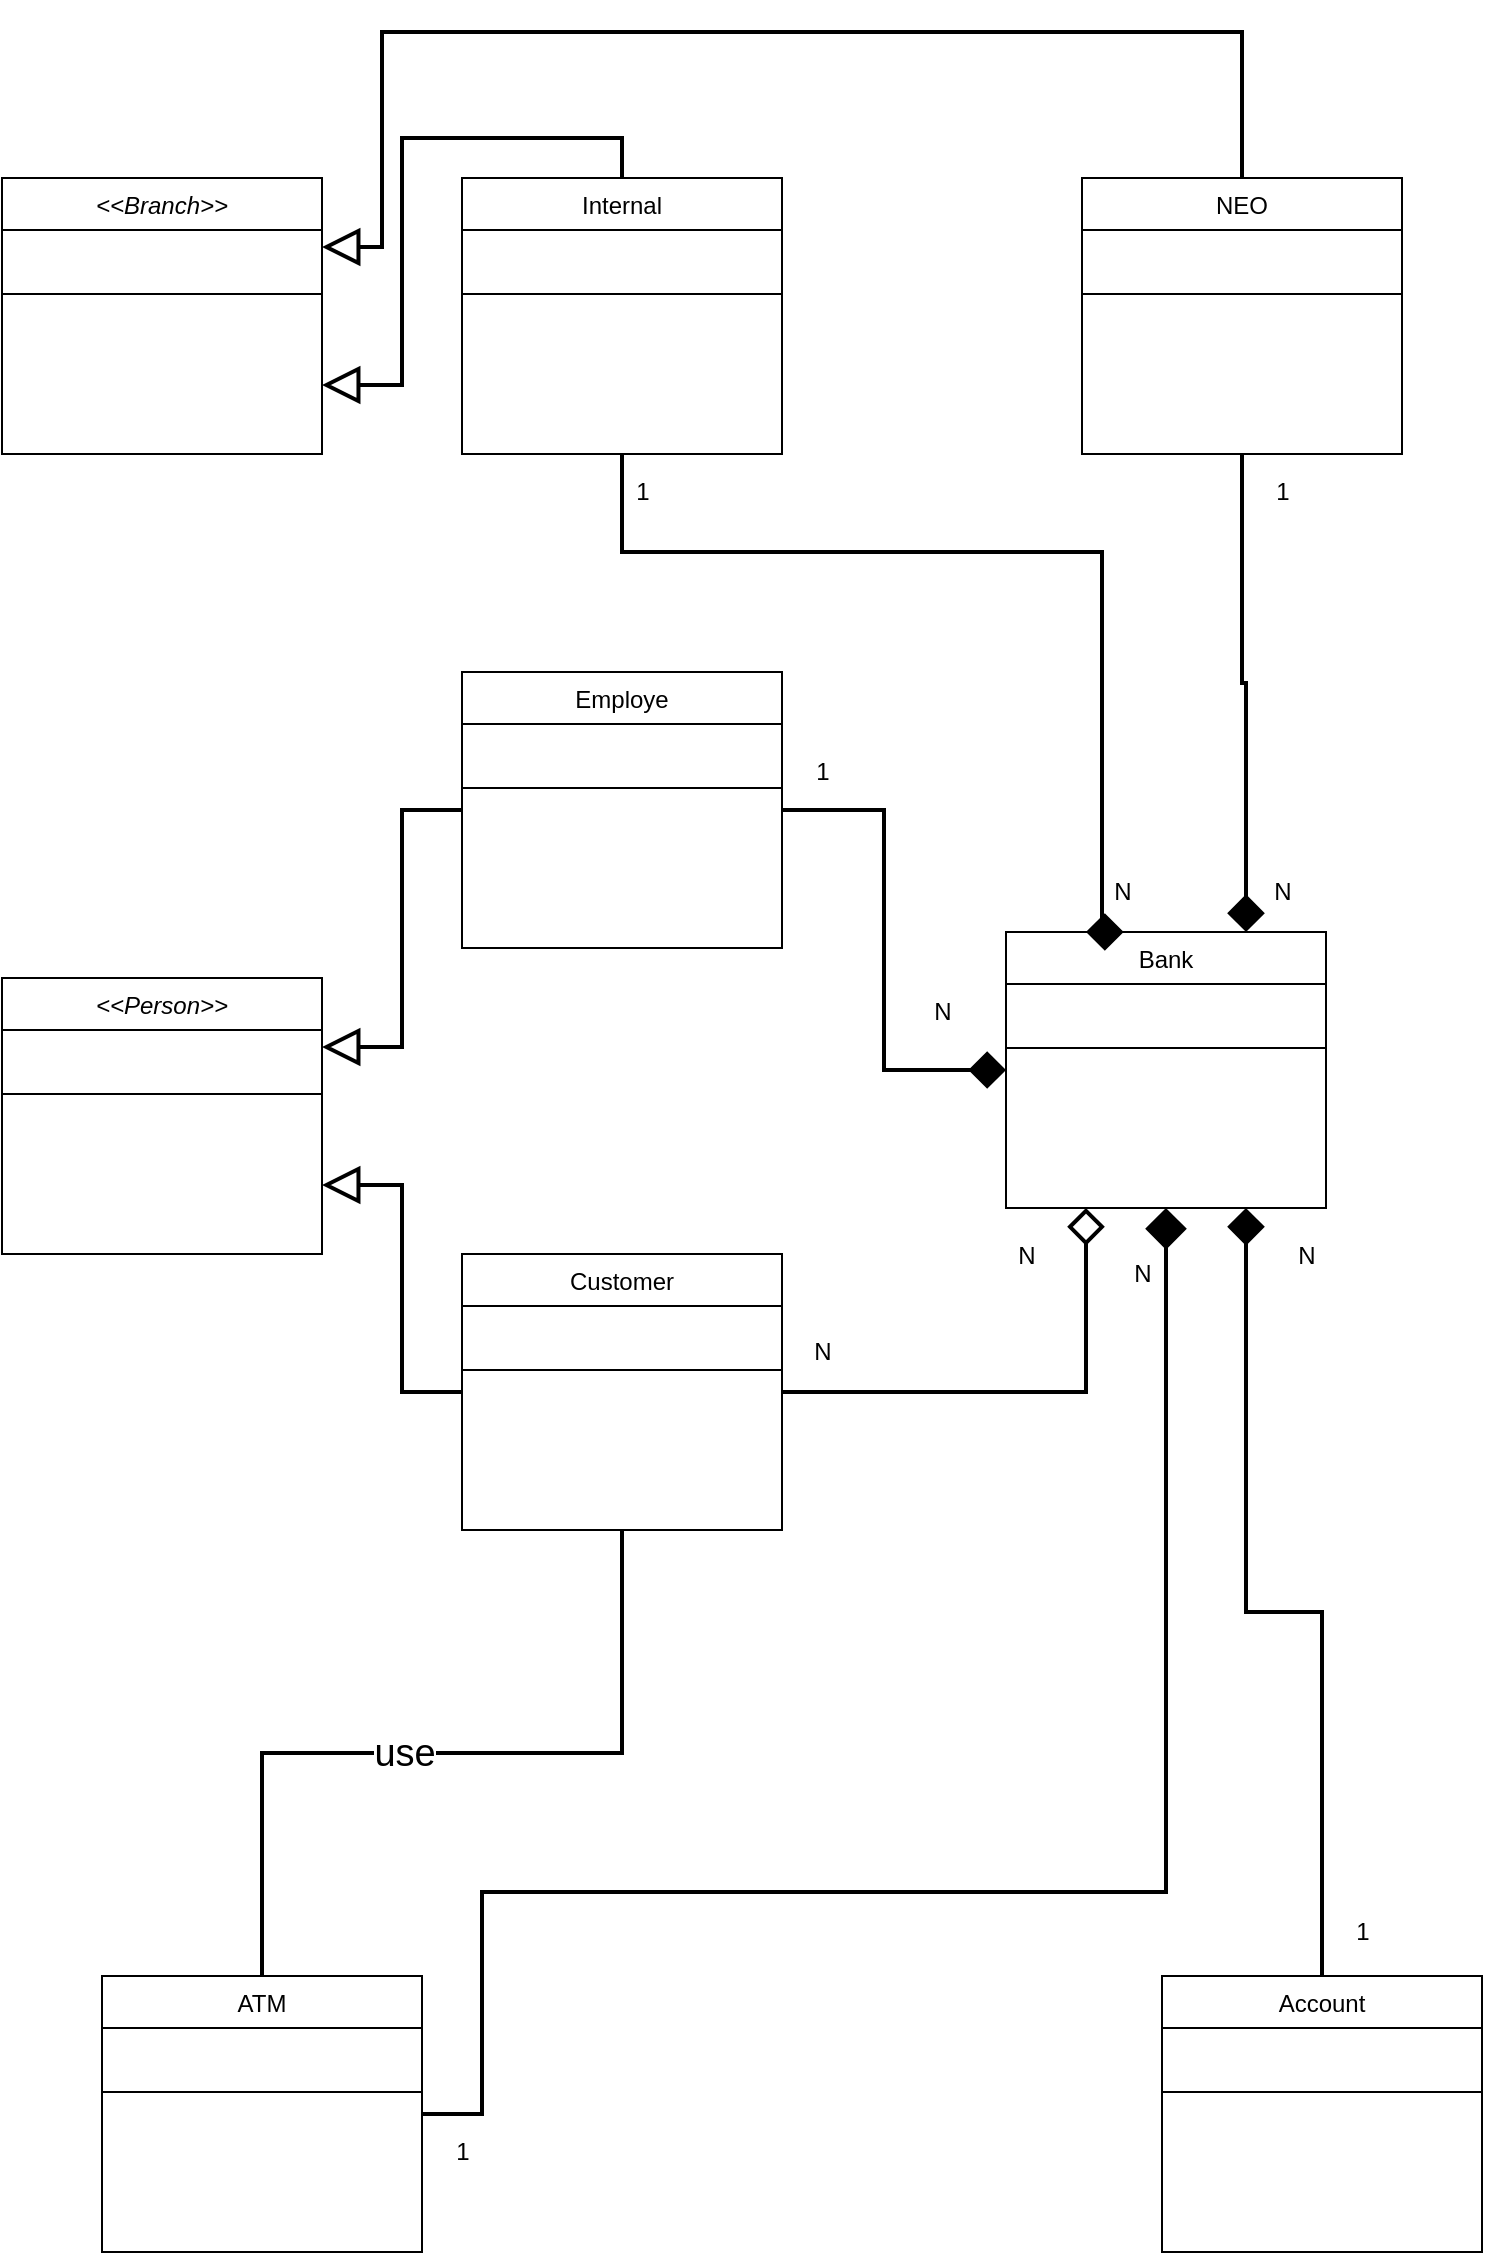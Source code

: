 <mxfile version="14.1.8" type="device"><diagram id="C5RBs43oDa-KdzZeNtuy" name="Page-1"><mxGraphModel dx="1422" dy="825" grid="1" gridSize="10" guides="1" tooltips="1" connect="1" arrows="1" fold="1" page="1" pageScale="1" pageWidth="827" pageHeight="1169" math="0" shadow="0"><root><mxCell id="WIyWlLk6GJQsqaUBKTNV-0"/><mxCell id="WIyWlLk6GJQsqaUBKTNV-1" parent="WIyWlLk6GJQsqaUBKTNV-0"/><mxCell id="OQkfl7VaMWir6VDM8TGc-18" style="edgeStyle=orthogonalEdgeStyle;rounded=0;orthogonalLoop=1;jettySize=auto;html=1;exitX=0.5;exitY=0;exitDx=0;exitDy=0;startArrow=none;startFill=0;startSize=14;endArrow=diamond;endFill=1;endSize=14;strokeWidth=2;entryX=0.75;entryY=1;entryDx=0;entryDy=0;" parent="WIyWlLk6GJQsqaUBKTNV-1" source="zkfFHV4jXpPFQw0GAbJ--0" target="OQkfl7VaMWir6VDM8TGc-6" edge="1"><mxGeometry relative="1" as="geometry"><Array as="points"><mxPoint x="710" y="810"/><mxPoint x="672" y="810"/></Array><mxPoint x="760" y="680" as="targetPoint"/></mxGeometry></mxCell><mxCell id="zkfFHV4jXpPFQw0GAbJ--0" value="Account" style="swimlane;fontStyle=0;align=center;verticalAlign=top;childLayout=stackLayout;horizontal=1;startSize=26;horizontalStack=0;resizeParent=1;resizeLast=0;collapsible=1;marginBottom=0;rounded=0;shadow=0;strokeWidth=1;" parent="WIyWlLk6GJQsqaUBKTNV-1" vertex="1"><mxGeometry x="630" y="992" width="160" height="138" as="geometry"><mxRectangle x="230" y="140" width="160" height="26" as="alternateBounds"/></mxGeometry></mxCell><mxCell id="zkfFHV4jXpPFQw0GAbJ--4" value="" style="line;html=1;strokeWidth=1;align=left;verticalAlign=middle;spacingTop=-1;spacingLeft=3;spacingRight=3;rotatable=0;labelPosition=right;points=[];portConstraint=eastwest;" parent="zkfFHV4jXpPFQw0GAbJ--0" vertex="1"><mxGeometry y="26" width="160" height="64" as="geometry"/></mxCell><mxCell id="OQkfl7VaMWir6VDM8TGc-26" style="edgeStyle=orthogonalEdgeStyle;rounded=0;orthogonalLoop=1;jettySize=auto;html=1;exitX=1;exitY=0.5;exitDx=0;exitDy=0;entryX=0;entryY=0.5;entryDx=0;entryDy=0;startArrow=none;startFill=0;startSize=14;endArrow=diamond;endFill=1;endSize=14;strokeWidth=2;" parent="WIyWlLk6GJQsqaUBKTNV-1" source="OQkfl7VaMWir6VDM8TGc-0" target="OQkfl7VaMWir6VDM8TGc-6" edge="1"><mxGeometry relative="1" as="geometry"/></mxCell><mxCell id="rCbD9M_RiaW0EDpk--Yd-2" style="edgeStyle=orthogonalEdgeStyle;rounded=0;orthogonalLoop=1;jettySize=auto;html=1;exitX=0;exitY=0.5;exitDx=0;exitDy=0;entryX=1;entryY=0.25;entryDx=0;entryDy=0;endArrow=block;endFill=0;endSize=14;strokeWidth=2;" edge="1" parent="WIyWlLk6GJQsqaUBKTNV-1" source="OQkfl7VaMWir6VDM8TGc-0" target="rCbD9M_RiaW0EDpk--Yd-0"><mxGeometry relative="1" as="geometry"/></mxCell><mxCell id="OQkfl7VaMWir6VDM8TGc-0" value="Employe" style="swimlane;fontStyle=0;align=center;verticalAlign=top;childLayout=stackLayout;horizontal=1;startSize=26;horizontalStack=0;resizeParent=1;resizeLast=0;collapsible=1;marginBottom=0;rounded=0;shadow=0;strokeWidth=1;" parent="WIyWlLk6GJQsqaUBKTNV-1" vertex="1"><mxGeometry x="280" y="340" width="160" height="138" as="geometry"><mxRectangle x="230" y="140" width="160" height="26" as="alternateBounds"/></mxGeometry></mxCell><mxCell id="OQkfl7VaMWir6VDM8TGc-1" value="" style="line;html=1;strokeWidth=1;align=left;verticalAlign=middle;spacingTop=-1;spacingLeft=3;spacingRight=3;rotatable=0;labelPosition=right;points=[];portConstraint=eastwest;" parent="OQkfl7VaMWir6VDM8TGc-0" vertex="1"><mxGeometry y="26" width="160" height="64" as="geometry"/></mxCell><mxCell id="OQkfl7VaMWir6VDM8TGc-16" style="edgeStyle=orthogonalEdgeStyle;rounded=0;orthogonalLoop=1;jettySize=auto;html=1;exitX=0.5;exitY=1;exitDx=0;exitDy=0;entryX=0.5;entryY=0;entryDx=0;entryDy=0;startArrow=none;startFill=0;startSize=14;endArrow=none;endFill=0;endSize=14;strokeWidth=2;" parent="WIyWlLk6GJQsqaUBKTNV-1" source="OQkfl7VaMWir6VDM8TGc-2" target="OQkfl7VaMWir6VDM8TGc-4" edge="1"><mxGeometry relative="1" as="geometry"/></mxCell><mxCell id="OQkfl7VaMWir6VDM8TGc-17" value="&lt;font style=&quot;font-size: 19px&quot;&gt;use&lt;/font&gt;" style="edgeLabel;html=1;align=center;verticalAlign=middle;resizable=0;points=[];" parent="OQkfl7VaMWir6VDM8TGc-16" vertex="1" connectable="0"><mxGeometry x="0.095" relative="1" as="geometry"><mxPoint as="offset"/></mxGeometry></mxCell><mxCell id="OQkfl7VaMWir6VDM8TGc-19" style="edgeStyle=orthogonalEdgeStyle;rounded=0;orthogonalLoop=1;jettySize=auto;html=1;exitX=1;exitY=0.5;exitDx=0;exitDy=0;startArrow=none;startFill=0;startSize=14;endArrow=diamond;endFill=0;endSize=14;strokeWidth=2;entryX=0.25;entryY=1;entryDx=0;entryDy=0;" parent="WIyWlLk6GJQsqaUBKTNV-1" source="OQkfl7VaMWir6VDM8TGc-2" target="OQkfl7VaMWir6VDM8TGc-6" edge="1"><mxGeometry relative="1" as="geometry"><mxPoint x="420" y="139" as="targetPoint"/></mxGeometry></mxCell><mxCell id="rCbD9M_RiaW0EDpk--Yd-3" style="edgeStyle=orthogonalEdgeStyle;rounded=0;orthogonalLoop=1;jettySize=auto;html=1;exitX=0;exitY=0.5;exitDx=0;exitDy=0;entryX=1;entryY=0.75;entryDx=0;entryDy=0;endArrow=block;endFill=0;endSize=14;strokeWidth=2;" edge="1" parent="WIyWlLk6GJQsqaUBKTNV-1" source="OQkfl7VaMWir6VDM8TGc-2" target="rCbD9M_RiaW0EDpk--Yd-0"><mxGeometry relative="1" as="geometry"/></mxCell><mxCell id="OQkfl7VaMWir6VDM8TGc-2" value="Customer" style="swimlane;fontStyle=0;align=center;verticalAlign=top;childLayout=stackLayout;horizontal=1;startSize=26;horizontalStack=0;resizeParent=1;resizeLast=0;collapsible=1;marginBottom=0;rounded=0;shadow=0;strokeWidth=1;" parent="WIyWlLk6GJQsqaUBKTNV-1" vertex="1"><mxGeometry x="280" y="631" width="160" height="138" as="geometry"><mxRectangle x="230" y="140" width="160" height="26" as="alternateBounds"/></mxGeometry></mxCell><mxCell id="OQkfl7VaMWir6VDM8TGc-3" value="" style="line;html=1;strokeWidth=1;align=left;verticalAlign=middle;spacingTop=-1;spacingLeft=3;spacingRight=3;rotatable=0;labelPosition=right;points=[];portConstraint=eastwest;" parent="OQkfl7VaMWir6VDM8TGc-2" vertex="1"><mxGeometry y="26" width="160" height="64" as="geometry"/></mxCell><mxCell id="OQkfl7VaMWir6VDM8TGc-14" style="edgeStyle=orthogonalEdgeStyle;rounded=0;orthogonalLoop=1;jettySize=auto;html=1;exitX=1;exitY=0.5;exitDx=0;exitDy=0;entryX=0.5;entryY=1;entryDx=0;entryDy=0;startArrow=none;startFill=0;endArrow=diamond;endFill=1;strokeWidth=2;endSize=16;" parent="WIyWlLk6GJQsqaUBKTNV-1" source="OQkfl7VaMWir6VDM8TGc-4" target="OQkfl7VaMWir6VDM8TGc-6" edge="1"><mxGeometry relative="1" as="geometry"><Array as="points"><mxPoint x="290" y="1061"/><mxPoint x="290" y="950"/><mxPoint x="632" y="950"/></Array></mxGeometry></mxCell><mxCell id="OQkfl7VaMWir6VDM8TGc-4" value="ATM" style="swimlane;fontStyle=0;align=center;verticalAlign=top;childLayout=stackLayout;horizontal=1;startSize=26;horizontalStack=0;resizeParent=1;resizeLast=0;collapsible=1;marginBottom=0;rounded=0;shadow=0;strokeWidth=1;" parent="WIyWlLk6GJQsqaUBKTNV-1" vertex="1"><mxGeometry x="100" y="992" width="160" height="138" as="geometry"><mxRectangle x="230" y="140" width="160" height="26" as="alternateBounds"/></mxGeometry></mxCell><mxCell id="OQkfl7VaMWir6VDM8TGc-5" value="" style="line;html=1;strokeWidth=1;align=left;verticalAlign=middle;spacingTop=-1;spacingLeft=3;spacingRight=3;rotatable=0;labelPosition=right;points=[];portConstraint=eastwest;" parent="OQkfl7VaMWir6VDM8TGc-4" vertex="1"><mxGeometry y="26" width="160" height="64" as="geometry"/></mxCell><mxCell id="OQkfl7VaMWir6VDM8TGc-6" value="Bank" style="swimlane;fontStyle=0;align=center;verticalAlign=top;childLayout=stackLayout;horizontal=1;startSize=26;horizontalStack=0;resizeParent=1;resizeLast=0;collapsible=1;marginBottom=0;rounded=0;shadow=0;strokeWidth=1;" parent="WIyWlLk6GJQsqaUBKTNV-1" vertex="1"><mxGeometry x="552" y="470" width="160" height="138" as="geometry"><mxRectangle x="230" y="140" width="160" height="26" as="alternateBounds"/></mxGeometry></mxCell><mxCell id="OQkfl7VaMWir6VDM8TGc-7" value="" style="line;html=1;strokeWidth=1;align=left;verticalAlign=middle;spacingTop=-1;spacingLeft=3;spacingRight=3;rotatable=0;labelPosition=right;points=[];portConstraint=eastwest;" parent="OQkfl7VaMWir6VDM8TGc-6" vertex="1"><mxGeometry y="26" width="160" height="64" as="geometry"/></mxCell><mxCell id="OQkfl7VaMWir6VDM8TGc-10" value="1" style="text;html=1;align=center;verticalAlign=middle;resizable=0;points=[];autosize=1;" parent="WIyWlLk6GJQsqaUBKTNV-1" vertex="1"><mxGeometry x="450" y="380" width="20" height="20" as="geometry"/></mxCell><mxCell id="OQkfl7VaMWir6VDM8TGc-15" value="N" style="text;html=1;align=center;verticalAlign=middle;resizable=0;points=[];autosize=1;" parent="WIyWlLk6GJQsqaUBKTNV-1" vertex="1"><mxGeometry x="692" y="622" width="20" height="20" as="geometry"/></mxCell><mxCell id="OQkfl7VaMWir6VDM8TGc-20" value="N" style="text;html=1;align=center;verticalAlign=middle;resizable=0;points=[];autosize=1;" parent="WIyWlLk6GJQsqaUBKTNV-1" vertex="1"><mxGeometry x="552" y="622" width="20" height="20" as="geometry"/></mxCell><mxCell id="OQkfl7VaMWir6VDM8TGc-21" value="N" style="text;html=1;align=center;verticalAlign=middle;resizable=0;points=[];autosize=1;" parent="WIyWlLk6GJQsqaUBKTNV-1" vertex="1"><mxGeometry x="600" y="440" width="20" height="20" as="geometry"/></mxCell><mxCell id="OQkfl7VaMWir6VDM8TGc-28" value="N" style="text;html=1;align=center;verticalAlign=middle;resizable=0;points=[];autosize=1;" parent="WIyWlLk6GJQsqaUBKTNV-1" vertex="1"><mxGeometry x="510" y="500" width="20" height="20" as="geometry"/></mxCell><mxCell id="rCbD9M_RiaW0EDpk--Yd-0" value="&lt;&lt;Person&gt;&gt;" style="swimlane;fontStyle=2;align=center;verticalAlign=top;childLayout=stackLayout;horizontal=1;startSize=26;horizontalStack=0;resizeParent=1;resizeLast=0;collapsible=1;marginBottom=0;rounded=0;shadow=0;strokeWidth=1;" vertex="1" parent="WIyWlLk6GJQsqaUBKTNV-1"><mxGeometry x="50" y="493" width="160" height="138" as="geometry"><mxRectangle x="230" y="140" width="160" height="26" as="alternateBounds"/></mxGeometry></mxCell><mxCell id="rCbD9M_RiaW0EDpk--Yd-1" value="" style="line;html=1;strokeWidth=1;align=left;verticalAlign=middle;spacingTop=-1;spacingLeft=3;spacingRight=3;rotatable=0;labelPosition=right;points=[];portConstraint=eastwest;" vertex="1" parent="rCbD9M_RiaW0EDpk--Yd-0"><mxGeometry y="26" width="160" height="64" as="geometry"/></mxCell><mxCell id="rCbD9M_RiaW0EDpk--Yd-4" style="edgeStyle=orthogonalEdgeStyle;rounded=0;orthogonalLoop=1;jettySize=auto;html=1;exitX=0.5;exitY=0;exitDx=0;exitDy=0;entryX=1;entryY=0.75;entryDx=0;entryDy=0;endArrow=block;endFill=0;endSize=14;strokeWidth=2;" edge="1" parent="WIyWlLk6GJQsqaUBKTNV-1" source="rCbD9M_RiaW0EDpk--Yd-5" target="rCbD9M_RiaW0EDpk--Yd-11"><mxGeometry relative="1" as="geometry"/></mxCell><mxCell id="rCbD9M_RiaW0EDpk--Yd-13" style="edgeStyle=orthogonalEdgeStyle;rounded=0;orthogonalLoop=1;jettySize=auto;html=1;exitX=0.5;exitY=1;exitDx=0;exitDy=0;entryX=0.25;entryY=0;entryDx=0;entryDy=0;endArrow=diamond;endFill=1;endSize=14;strokeWidth=2;" edge="1" parent="WIyWlLk6GJQsqaUBKTNV-1" source="rCbD9M_RiaW0EDpk--Yd-5" target="OQkfl7VaMWir6VDM8TGc-6"><mxGeometry relative="1" as="geometry"><Array as="points"><mxPoint x="360" y="280"/><mxPoint x="600" y="280"/><mxPoint x="600" y="470"/></Array></mxGeometry></mxCell><mxCell id="rCbD9M_RiaW0EDpk--Yd-5" value="Internal" style="swimlane;fontStyle=0;align=center;verticalAlign=top;childLayout=stackLayout;horizontal=1;startSize=26;horizontalStack=0;resizeParent=1;resizeLast=0;collapsible=1;marginBottom=0;rounded=0;shadow=0;strokeWidth=1;" vertex="1" parent="WIyWlLk6GJQsqaUBKTNV-1"><mxGeometry x="280" y="93" width="160" height="138" as="geometry"><mxRectangle x="230" y="140" width="160" height="26" as="alternateBounds"/></mxGeometry></mxCell><mxCell id="rCbD9M_RiaW0EDpk--Yd-6" value="" style="line;html=1;strokeWidth=1;align=left;verticalAlign=middle;spacingTop=-1;spacingLeft=3;spacingRight=3;rotatable=0;labelPosition=right;points=[];portConstraint=eastwest;" vertex="1" parent="rCbD9M_RiaW0EDpk--Yd-5"><mxGeometry y="26" width="160" height="64" as="geometry"/></mxCell><mxCell id="rCbD9M_RiaW0EDpk--Yd-7" style="edgeStyle=orthogonalEdgeStyle;rounded=0;orthogonalLoop=1;jettySize=auto;html=1;exitX=0.5;exitY=0;exitDx=0;exitDy=0;entryX=1;entryY=0.25;entryDx=0;entryDy=0;endArrow=block;endFill=0;endSize=14;strokeWidth=2;" edge="1" parent="WIyWlLk6GJQsqaUBKTNV-1" source="rCbD9M_RiaW0EDpk--Yd-8" target="rCbD9M_RiaW0EDpk--Yd-11"><mxGeometry relative="1" as="geometry"><Array as="points"><mxPoint x="670" y="20"/><mxPoint x="240" y="20"/><mxPoint x="240" y="128"/></Array></mxGeometry></mxCell><mxCell id="rCbD9M_RiaW0EDpk--Yd-14" style="edgeStyle=orthogonalEdgeStyle;rounded=0;orthogonalLoop=1;jettySize=auto;html=1;exitX=0.5;exitY=1;exitDx=0;exitDy=0;entryX=0.75;entryY=0;entryDx=0;entryDy=0;endArrow=diamond;endFill=1;endSize=14;strokeWidth=2;" edge="1" parent="WIyWlLk6GJQsqaUBKTNV-1" source="rCbD9M_RiaW0EDpk--Yd-8" target="OQkfl7VaMWir6VDM8TGc-6"><mxGeometry relative="1" as="geometry"/></mxCell><mxCell id="rCbD9M_RiaW0EDpk--Yd-8" value="NEO" style="swimlane;fontStyle=0;align=center;verticalAlign=top;childLayout=stackLayout;horizontal=1;startSize=26;horizontalStack=0;resizeParent=1;resizeLast=0;collapsible=1;marginBottom=0;rounded=0;shadow=0;strokeWidth=1;" vertex="1" parent="WIyWlLk6GJQsqaUBKTNV-1"><mxGeometry x="590" y="93" width="160" height="138" as="geometry"><mxRectangle x="230" y="140" width="160" height="26" as="alternateBounds"/></mxGeometry></mxCell><mxCell id="rCbD9M_RiaW0EDpk--Yd-9" value="" style="line;html=1;strokeWidth=1;align=left;verticalAlign=middle;spacingTop=-1;spacingLeft=3;spacingRight=3;rotatable=0;labelPosition=right;points=[];portConstraint=eastwest;" vertex="1" parent="rCbD9M_RiaW0EDpk--Yd-8"><mxGeometry y="26" width="160" height="64" as="geometry"/></mxCell><mxCell id="rCbD9M_RiaW0EDpk--Yd-10" value="1" style="text;html=1;align=center;verticalAlign=middle;resizable=0;points=[];autosize=1;" vertex="1" parent="WIyWlLk6GJQsqaUBKTNV-1"><mxGeometry x="360" y="240" width="20" height="20" as="geometry"/></mxCell><mxCell id="rCbD9M_RiaW0EDpk--Yd-11" value="&lt;&lt;Branch&gt;&gt;" style="swimlane;fontStyle=2;align=center;verticalAlign=top;childLayout=stackLayout;horizontal=1;startSize=26;horizontalStack=0;resizeParent=1;resizeLast=0;collapsible=1;marginBottom=0;rounded=0;shadow=0;strokeWidth=1;" vertex="1" parent="WIyWlLk6GJQsqaUBKTNV-1"><mxGeometry x="50" y="93" width="160" height="138" as="geometry"><mxRectangle x="230" y="140" width="160" height="26" as="alternateBounds"/></mxGeometry></mxCell><mxCell id="rCbD9M_RiaW0EDpk--Yd-12" value="" style="line;html=1;strokeWidth=1;align=left;verticalAlign=middle;spacingTop=-1;spacingLeft=3;spacingRight=3;rotatable=0;labelPosition=right;points=[];portConstraint=eastwest;" vertex="1" parent="rCbD9M_RiaW0EDpk--Yd-11"><mxGeometry y="26" width="160" height="64" as="geometry"/></mxCell><mxCell id="rCbD9M_RiaW0EDpk--Yd-15" value="N" style="text;html=1;align=center;verticalAlign=middle;resizable=0;points=[];autosize=1;" vertex="1" parent="WIyWlLk6GJQsqaUBKTNV-1"><mxGeometry x="680" y="440" width="20" height="20" as="geometry"/></mxCell><mxCell id="rCbD9M_RiaW0EDpk--Yd-16" value="1" style="text;html=1;align=center;verticalAlign=middle;resizable=0;points=[];autosize=1;" vertex="1" parent="WIyWlLk6GJQsqaUBKTNV-1"><mxGeometry x="680" y="240" width="20" height="20" as="geometry"/></mxCell><mxCell id="rCbD9M_RiaW0EDpk--Yd-17" value="N" style="text;html=1;align=center;verticalAlign=middle;resizable=0;points=[];autosize=1;" vertex="1" parent="WIyWlLk6GJQsqaUBKTNV-1"><mxGeometry x="450" y="670" width="20" height="20" as="geometry"/></mxCell><mxCell id="rCbD9M_RiaW0EDpk--Yd-19" value="1" style="text;html=1;align=center;verticalAlign=middle;resizable=0;points=[];autosize=1;" vertex="1" parent="WIyWlLk6GJQsqaUBKTNV-1"><mxGeometry x="270" y="1070" width="20" height="20" as="geometry"/></mxCell><mxCell id="rCbD9M_RiaW0EDpk--Yd-20" value="N" style="text;html=1;align=center;verticalAlign=middle;resizable=0;points=[];autosize=1;" vertex="1" parent="WIyWlLk6GJQsqaUBKTNV-1"><mxGeometry x="610" y="631" width="20" height="20" as="geometry"/></mxCell><mxCell id="rCbD9M_RiaW0EDpk--Yd-21" value="1" style="text;html=1;align=center;verticalAlign=middle;resizable=0;points=[];autosize=1;" vertex="1" parent="WIyWlLk6GJQsqaUBKTNV-1"><mxGeometry x="720" y="960" width="20" height="20" as="geometry"/></mxCell></root></mxGraphModel></diagram></mxfile>